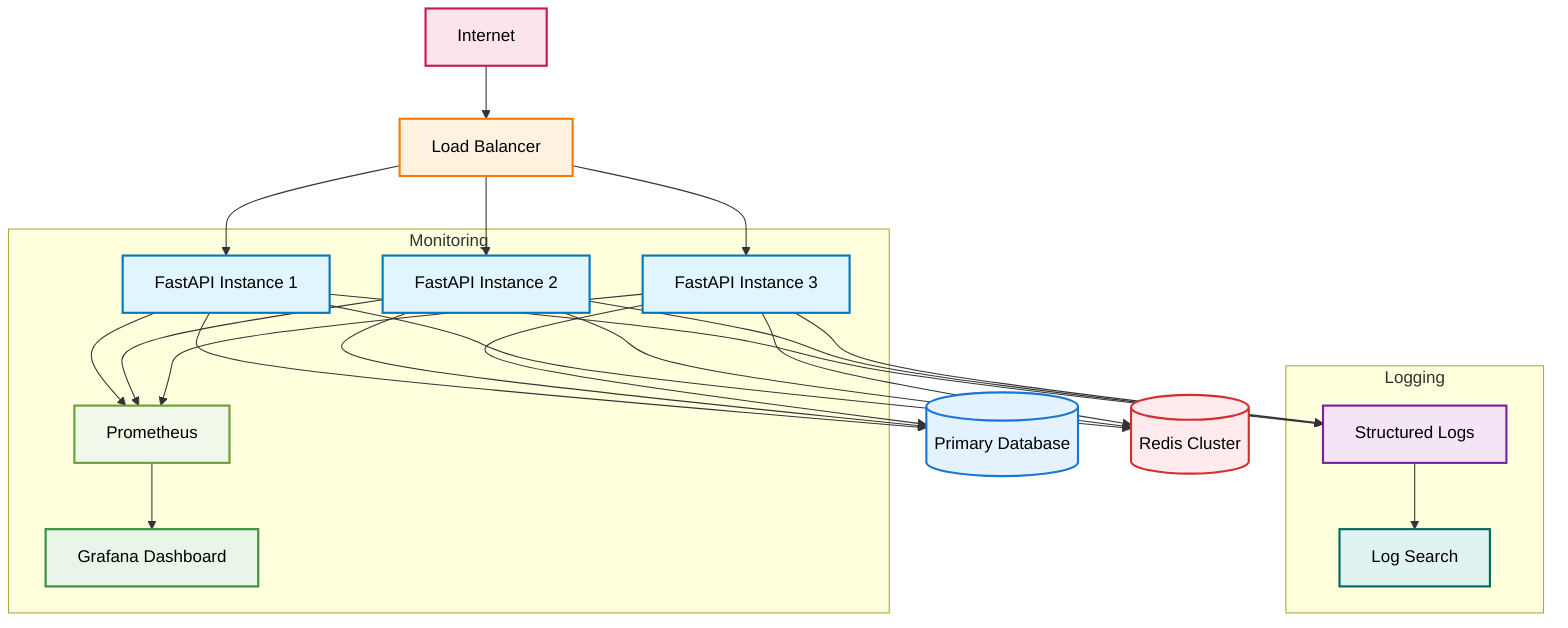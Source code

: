 graph TB
    Internet:::external --> LB[Load Balancer]:::loadBalancer
    LB --> API1[FastAPI Instance 1]:::application
    LB --> API2[FastAPI Instance 2]:::application
    LB --> API3[FastAPI Instance 3]:::application

    API1 --> DB[(Primary Database)]:::database
    API2 --> DB
    API3 --> DB

    API1 --> Cache[(Redis Cluster)]:::cache
    API2 --> Cache
    API3 --> Cache

    subgraph "Monitoring"
        API1 --> Metrics[Prometheus]:::monitoring
        API2 --> Metrics
        API3 --> Metrics
        Metrics --> Grafana[Grafana Dashboard]:::dashboard
    end

    subgraph "Logging"
        API1 --> Logs[Structured Logs]:::logging
        API2 --> Logs
        API3 --> Logs
        Logs --> Search[Log Search]:::search
    end

    classDef external fill:#fce4ec,stroke:#c2185b,stroke-width:2px,color:#000
    classDef loadBalancer fill:#fff3e0,stroke:#f57c00,stroke-width:2px,color:#000
    classDef application fill:#e1f5fe,stroke:#0277bd,stroke-width:2px,color:#000
    classDef database fill:#e3f2fd,stroke:#1976d2,stroke-width:2px,color:#000
    classDef cache fill:#ffebee,stroke:#d32f2f,stroke-width:2px,color:#000
    classDef monitoring fill:#f1f8e9,stroke:#689f38,stroke-width:2px,color:#000
    classDef dashboard fill:#e8f5e8,stroke:#388e3c,stroke-width:2px,color:#000
    classDef logging fill:#f3e5f5,stroke:#7b1fa2,stroke-width:2px,color:#000
    classDef search fill:#e0f2f1,stroke:#00695c,stroke-width:2px,color:#000